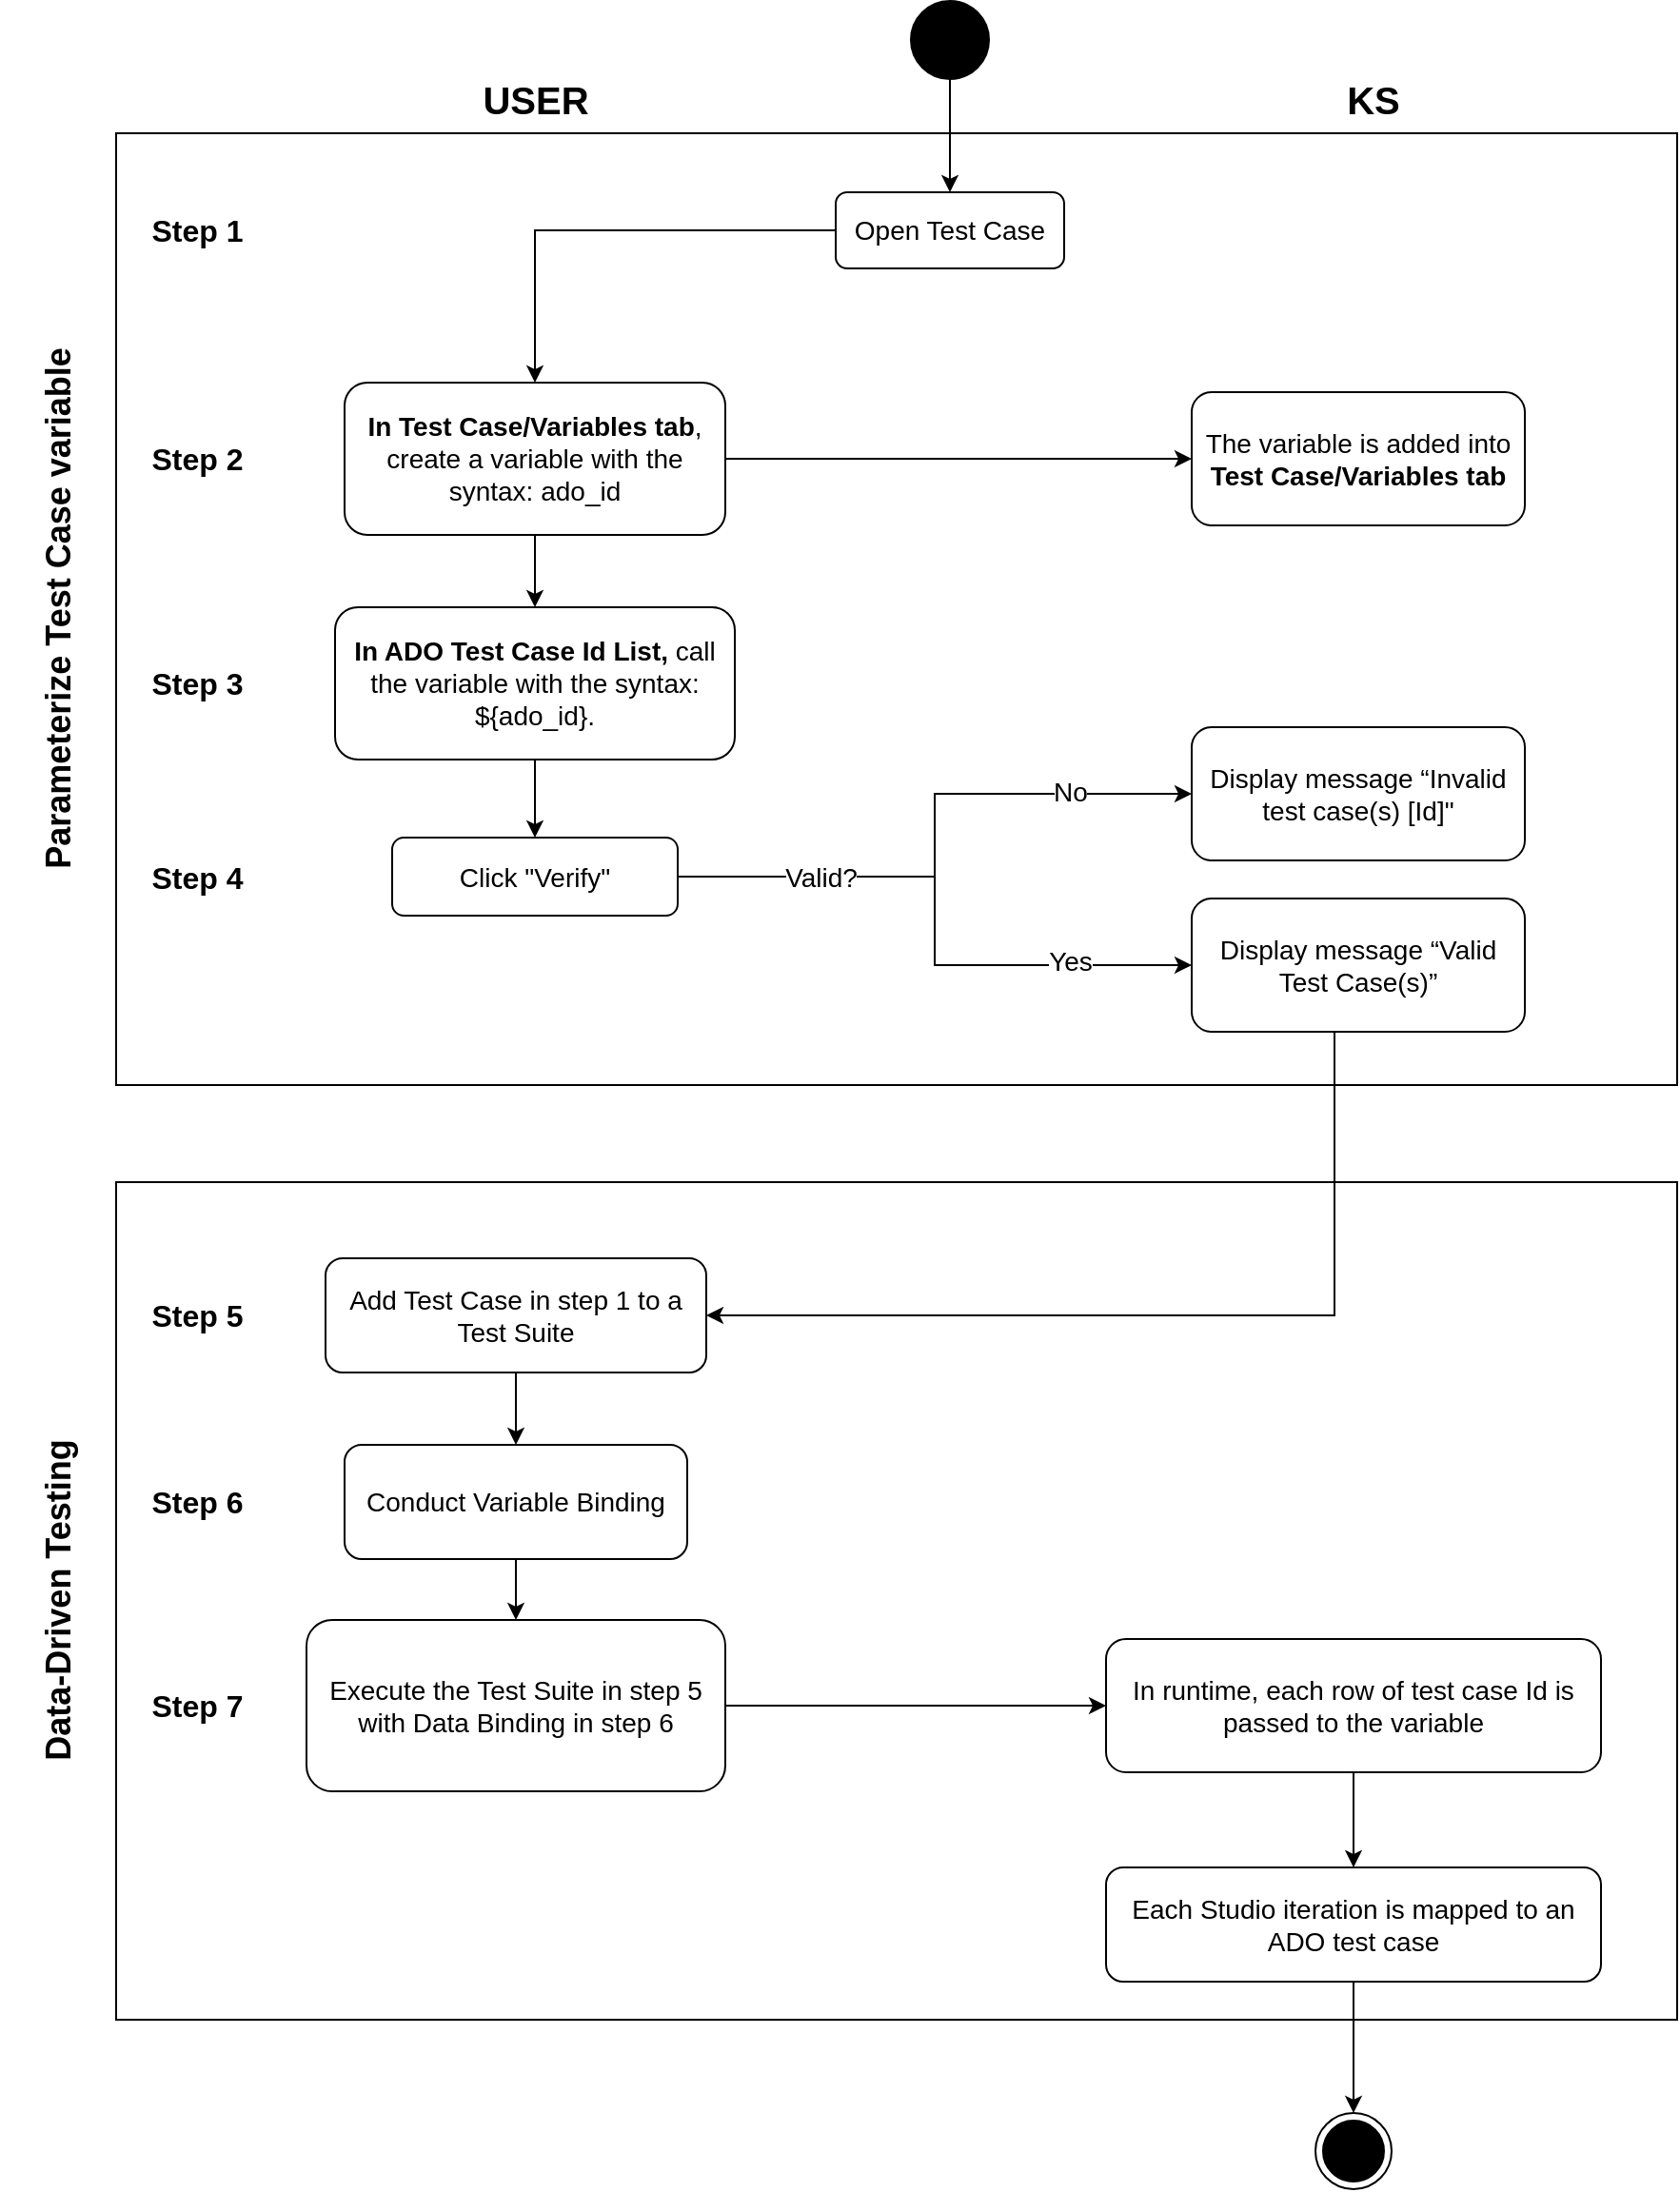 <mxfile version="14.7.8" type="github">
  <diagram id="C5RBs43oDa-KdzZeNtuy" name="Page-1">
    <mxGraphModel dx="3377" dy="984" grid="1" gridSize="20" guides="1" tooltips="1" connect="1" arrows="1" fold="1" page="1" pageScale="1" pageWidth="827" pageHeight="1169" math="0" shadow="0">
      <root>
        <mxCell id="WIyWlLk6GJQsqaUBKTNV-0" />
        <mxCell id="WIyWlLk6GJQsqaUBKTNV-1" parent="WIyWlLk6GJQsqaUBKTNV-0" />
        <mxCell id="72v926RGe4rhLoP8woLD-11" style="edgeStyle=orthogonalEdgeStyle;rounded=0;orthogonalLoop=1;jettySize=auto;html=1;entryX=0.5;entryY=0;entryDx=0;entryDy=0;labelBorderColor=none;fontSize=14;" edge="1" parent="WIyWlLk6GJQsqaUBKTNV-1" source="WIyWlLk6GJQsqaUBKTNV-3" target="72v926RGe4rhLoP8woLD-0">
          <mxGeometry relative="1" as="geometry" />
        </mxCell>
        <mxCell id="WIyWlLk6GJQsqaUBKTNV-3" value="Open Test Case" style="rounded=1;whiteSpace=wrap;html=1;fontSize=14;glass=0;strokeWidth=1;shadow=0;labelBorderColor=none;" parent="WIyWlLk6GJQsqaUBKTNV-1" vertex="1">
          <mxGeometry x="378" y="120" width="120" height="40" as="geometry" />
        </mxCell>
        <mxCell id="72v926RGe4rhLoP8woLD-3" value="" style="edgeStyle=orthogonalEdgeStyle;rounded=0;orthogonalLoop=1;jettySize=auto;html=1;labelBorderColor=none;fontSize=14;" edge="1" parent="WIyWlLk6GJQsqaUBKTNV-1" source="72v926RGe4rhLoP8woLD-0" target="72v926RGe4rhLoP8woLD-2">
          <mxGeometry relative="1" as="geometry" />
        </mxCell>
        <mxCell id="72v926RGe4rhLoP8woLD-17" value="" style="edgeStyle=orthogonalEdgeStyle;rounded=0;orthogonalLoop=1;jettySize=auto;html=1;labelBorderColor=none;fontSize=14;" edge="1" parent="WIyWlLk6GJQsqaUBKTNV-1" source="72v926RGe4rhLoP8woLD-0" target="72v926RGe4rhLoP8woLD-13">
          <mxGeometry relative="1" as="geometry" />
        </mxCell>
        <mxCell id="72v926RGe4rhLoP8woLD-0" value="&lt;strong style=&quot;font-size: 14px;&quot;&gt;In Test Case/Variables tab&lt;/strong&gt;, create a variable with the syntax:&amp;nbsp;&lt;span class=&quot;code&quot; spellcheck=&quot;false&quot; style=&quot;font-size: 14px;&quot;&gt;ado_id&lt;/span&gt;" style="rounded=1;whiteSpace=wrap;html=1;fontSize=14;glass=0;strokeWidth=1;shadow=0;labelBorderColor=none;" vertex="1" parent="WIyWlLk6GJQsqaUBKTNV-1">
          <mxGeometry x="120" y="220" width="200" height="80" as="geometry" />
        </mxCell>
        <mxCell id="72v926RGe4rhLoP8woLD-6" value="" style="edgeStyle=orthogonalEdgeStyle;rounded=0;orthogonalLoop=1;jettySize=auto;html=1;labelBorderColor=none;fontSize=14;" edge="1" parent="WIyWlLk6GJQsqaUBKTNV-1" source="72v926RGe4rhLoP8woLD-2" target="72v926RGe4rhLoP8woLD-5">
          <mxGeometry relative="1" as="geometry" />
        </mxCell>
        <mxCell id="72v926RGe4rhLoP8woLD-2" value="&lt;p style=&quot;font-size: 14px&quot;&gt;&lt;strong style=&quot;font-size: 14px&quot;&gt;In ADO Test Case Id List, &lt;/strong&gt;call the variable with the syntax: &lt;span class=&quot;code&quot; spellcheck=&quot;false&quot; style=&quot;font-size: 14px&quot;&gt;${ado_id}.&lt;/span&gt;&lt;/p&gt;" style="rounded=1;whiteSpace=wrap;html=1;fontSize=14;glass=0;strokeWidth=1;shadow=0;labelBorderColor=none;" vertex="1" parent="WIyWlLk6GJQsqaUBKTNV-1">
          <mxGeometry x="115" y="338" width="210" height="80" as="geometry" />
        </mxCell>
        <mxCell id="72v926RGe4rhLoP8woLD-48" style="edgeStyle=orthogonalEdgeStyle;rounded=0;orthogonalLoop=1;jettySize=auto;html=1;entryX=0;entryY=0.5;entryDx=0;entryDy=0;labelBorderColor=none;fontSize=14;" edge="1" parent="WIyWlLk6GJQsqaUBKTNV-1" source="72v926RGe4rhLoP8woLD-5" target="72v926RGe4rhLoP8woLD-15">
          <mxGeometry relative="1" as="geometry" />
        </mxCell>
        <mxCell id="72v926RGe4rhLoP8woLD-51" value="Yes" style="edgeLabel;html=1;align=center;verticalAlign=middle;resizable=0;points=[];labelBorderColor=none;fontSize=14;" vertex="1" connectable="0" parent="72v926RGe4rhLoP8woLD-48">
          <mxGeometry x="0.58" y="3" relative="1" as="geometry">
            <mxPoint x="2" y="1" as="offset" />
          </mxGeometry>
        </mxCell>
        <mxCell id="72v926RGe4rhLoP8woLD-49" style="edgeStyle=orthogonalEdgeStyle;rounded=0;orthogonalLoop=1;jettySize=auto;html=1;entryX=0;entryY=0.5;entryDx=0;entryDy=0;labelBorderColor=none;fontSize=14;" edge="1" parent="WIyWlLk6GJQsqaUBKTNV-1" source="72v926RGe4rhLoP8woLD-5" target="72v926RGe4rhLoP8woLD-31">
          <mxGeometry relative="1" as="geometry" />
        </mxCell>
        <mxCell id="72v926RGe4rhLoP8woLD-50" value="Valid?" style="edgeLabel;html=1;align=center;verticalAlign=middle;resizable=0;points=[];labelBorderColor=none;fontSize=14;" vertex="1" connectable="0" parent="72v926RGe4rhLoP8woLD-49">
          <mxGeometry x="-0.65" y="-1" relative="1" as="geometry">
            <mxPoint x="20" y="-1" as="offset" />
          </mxGeometry>
        </mxCell>
        <mxCell id="72v926RGe4rhLoP8woLD-52" value="No" style="edgeLabel;html=1;align=center;verticalAlign=middle;resizable=0;points=[];labelBorderColor=none;fontSize=14;" vertex="1" connectable="0" parent="72v926RGe4rhLoP8woLD-49">
          <mxGeometry x="0.652" y="-1" relative="1" as="geometry">
            <mxPoint x="-10" y="-2" as="offset" />
          </mxGeometry>
        </mxCell>
        <mxCell id="72v926RGe4rhLoP8woLD-5" value="&lt;span style=&quot;font-size: 14px;&quot;&gt;Click &quot;Verify&quot;&lt;/span&gt;" style="rounded=1;whiteSpace=wrap;html=1;fontSize=14;glass=0;strokeWidth=1;shadow=0;fontStyle=0;labelBorderColor=none;" vertex="1" parent="WIyWlLk6GJQsqaUBKTNV-1">
          <mxGeometry x="145" y="459" width="150" height="41" as="geometry" />
        </mxCell>
        <mxCell id="72v926RGe4rhLoP8woLD-8" style="edgeStyle=orthogonalEdgeStyle;rounded=0;orthogonalLoop=1;jettySize=auto;html=1;exitX=0.5;exitY=1;exitDx=0;exitDy=0;labelBorderColor=none;fontSize=14;" edge="1" parent="WIyWlLk6GJQsqaUBKTNV-1" source="72v926RGe4rhLoP8woLD-5" target="72v926RGe4rhLoP8woLD-5">
          <mxGeometry relative="1" as="geometry" />
        </mxCell>
        <mxCell id="72v926RGe4rhLoP8woLD-13" value="&lt;p style=&quot;font-size: 14px;&quot;&gt;The variable is added into &lt;strong style=&quot;font-size: 14px;&quot;&gt;Test Case/Variables tab&lt;/strong&gt;&lt;/p&gt;" style="rounded=1;whiteSpace=wrap;html=1;fontSize=14;glass=0;strokeWidth=1;shadow=0;labelBorderColor=none;" vertex="1" parent="WIyWlLk6GJQsqaUBKTNV-1">
          <mxGeometry x="565" y="225" width="175" height="70" as="geometry" />
        </mxCell>
        <mxCell id="72v926RGe4rhLoP8woLD-66" style="edgeStyle=orthogonalEdgeStyle;rounded=0;orthogonalLoop=1;jettySize=auto;html=1;entryX=1;entryY=0.5;entryDx=0;entryDy=0;exitX=0.5;exitY=1;exitDx=0;exitDy=0;fontSize=14;" edge="1" parent="WIyWlLk6GJQsqaUBKTNV-1" source="72v926RGe4rhLoP8woLD-15" target="72v926RGe4rhLoP8woLD-53">
          <mxGeometry relative="1" as="geometry">
            <mxPoint x="504.941" y="592" as="sourcePoint" />
            <Array as="points">
              <mxPoint x="640" y="710" />
            </Array>
          </mxGeometry>
        </mxCell>
        <mxCell id="72v926RGe4rhLoP8woLD-15" value="&lt;p style=&quot;font-size: 14px;&quot;&gt;Display message “Valid Test Case(s)”&lt;/p&gt;" style="rounded=1;whiteSpace=wrap;html=1;fontSize=14;glass=0;strokeWidth=1;shadow=0;labelBorderColor=none;" vertex="1" parent="WIyWlLk6GJQsqaUBKTNV-1">
          <mxGeometry x="565" y="491" width="175" height="70" as="geometry" />
        </mxCell>
        <mxCell id="72v926RGe4rhLoP8woLD-31" value="&lt;p style=&quot;font-size: 14px;&quot;&gt;Display message&amp;nbsp;&lt;span style=&quot;font-size: 14px;&quot;&gt;“Invalid test case(s) [Id]&quot;&lt;/span&gt;&lt;/p&gt;" style="rounded=1;whiteSpace=wrap;html=1;fontSize=14;glass=0;strokeWidth=1;shadow=0;labelBorderColor=none;" vertex="1" parent="WIyWlLk6GJQsqaUBKTNV-1">
          <mxGeometry x="565" y="401" width="175" height="70" as="geometry" />
        </mxCell>
        <mxCell id="72v926RGe4rhLoP8woLD-68" value="" style="edgeStyle=orthogonalEdgeStyle;rounded=0;orthogonalLoop=1;jettySize=auto;html=1;fontSize=14;" edge="1" parent="WIyWlLk6GJQsqaUBKTNV-1" source="72v926RGe4rhLoP8woLD-53" target="72v926RGe4rhLoP8woLD-67">
          <mxGeometry relative="1" as="geometry" />
        </mxCell>
        <mxCell id="72v926RGe4rhLoP8woLD-53" value="&lt;p style=&quot;font-size: 14px;&quot;&gt;Add Test Case in step 1 to a Test Suite&lt;/p&gt;" style="rounded=1;whiteSpace=wrap;html=1;fontSize=14;glass=0;strokeWidth=1;shadow=0;fontStyle=0" vertex="1" parent="WIyWlLk6GJQsqaUBKTNV-1">
          <mxGeometry x="110" y="680" width="200" height="60" as="geometry" />
        </mxCell>
        <mxCell id="72v926RGe4rhLoP8woLD-56" value="&lt;font style=&quot;font-size: 16px&quot;&gt;&amp;nbsp;Step 1&lt;/font&gt;" style="text;html=1;align=center;verticalAlign=middle;resizable=0;points=[];autosize=1;strokeColor=none;fontStyle=1;labelBorderColor=none;fontSize=14;" vertex="1" parent="WIyWlLk6GJQsqaUBKTNV-1">
          <mxGeometry y="130" width="80" height="20" as="geometry" />
        </mxCell>
        <mxCell id="72v926RGe4rhLoP8woLD-58" value="&lt;font style=&quot;font-size: 16px&quot;&gt;&amp;nbsp;Step 2&lt;/font&gt;" style="text;html=1;align=center;verticalAlign=middle;resizable=0;points=[];autosize=1;strokeColor=none;fontStyle=1;labelBorderColor=none;fontSize=14;" vertex="1" parent="WIyWlLk6GJQsqaUBKTNV-1">
          <mxGeometry y="250" width="80" height="20" as="geometry" />
        </mxCell>
        <mxCell id="72v926RGe4rhLoP8woLD-59" value="&lt;font style=&quot;font-size: 16px&quot;&gt;&amp;nbsp;Step 3&lt;/font&gt;" style="text;html=1;align=center;verticalAlign=middle;resizable=0;points=[];autosize=1;strokeColor=none;fontStyle=1;labelBorderColor=none;fontSize=14;" vertex="1" parent="WIyWlLk6GJQsqaUBKTNV-1">
          <mxGeometry y="368" width="80" height="20" as="geometry" />
        </mxCell>
        <mxCell id="72v926RGe4rhLoP8woLD-60" value="&lt;font style=&quot;font-size: 16px&quot;&gt;&amp;nbsp;Step 4&lt;/font&gt;" style="text;html=1;align=center;verticalAlign=middle;resizable=0;points=[];autosize=1;strokeColor=none;fontStyle=1;labelBorderColor=none;fontSize=14;" vertex="1" parent="WIyWlLk6GJQsqaUBKTNV-1">
          <mxGeometry y="469.5" width="80" height="20" as="geometry" />
        </mxCell>
        <mxCell id="72v926RGe4rhLoP8woLD-61" value="&lt;font style=&quot;font-size: 16px&quot;&gt;&amp;nbsp;Step 5&lt;/font&gt;" style="text;html=1;align=center;verticalAlign=middle;resizable=0;points=[];autosize=1;strokeColor=none;fontStyle=1;fontSize=14;strokeWidth=16;" vertex="1" parent="WIyWlLk6GJQsqaUBKTNV-1">
          <mxGeometry y="700" width="80" height="20" as="geometry" />
        </mxCell>
        <mxCell id="72v926RGe4rhLoP8woLD-70" value="" style="edgeStyle=orthogonalEdgeStyle;rounded=0;orthogonalLoop=1;jettySize=auto;html=1;fontSize=14;" edge="1" parent="WIyWlLk6GJQsqaUBKTNV-1" source="72v926RGe4rhLoP8woLD-67" target="72v926RGe4rhLoP8woLD-69">
          <mxGeometry relative="1" as="geometry" />
        </mxCell>
        <mxCell id="72v926RGe4rhLoP8woLD-67" value="&lt;meta charset=&quot;utf-8&quot; style=&quot;font-size: 14px;&quot;&gt;&lt;p style=&quot;font-size: 14px;&quot;&gt;Conduct Variable Binding&lt;/p&gt;" style="rounded=1;whiteSpace=wrap;html=1;fontSize=14;glass=0;strokeWidth=1;shadow=0;fontStyle=0" vertex="1" parent="WIyWlLk6GJQsqaUBKTNV-1">
          <mxGeometry x="120" y="778" width="180" height="60" as="geometry" />
        </mxCell>
        <mxCell id="72v926RGe4rhLoP8woLD-75" value="" style="edgeStyle=orthogonalEdgeStyle;rounded=0;orthogonalLoop=1;jettySize=auto;html=1;fontSize=14;" edge="1" parent="WIyWlLk6GJQsqaUBKTNV-1" source="72v926RGe4rhLoP8woLD-69" target="72v926RGe4rhLoP8woLD-74">
          <mxGeometry relative="1" as="geometry" />
        </mxCell>
        <mxCell id="72v926RGe4rhLoP8woLD-69" value="&lt;p style=&quot;font-size: 14px;&quot;&gt;Execute the Test Suite in step 5 with Data Binding in step 6&lt;/p&gt;" style="rounded=1;whiteSpace=wrap;html=1;fontSize=14;glass=0;strokeWidth=1;shadow=0;fontStyle=0" vertex="1" parent="WIyWlLk6GJQsqaUBKTNV-1">
          <mxGeometry x="100" y="870" width="220" height="90" as="geometry" />
        </mxCell>
        <mxCell id="72v926RGe4rhLoP8woLD-71" value="&lt;font style=&quot;font-size: 16px&quot;&gt;&amp;nbsp;Step 6&lt;/font&gt;" style="text;html=1;align=center;verticalAlign=middle;resizable=0;points=[];autosize=1;strokeColor=none;fontStyle=1;fontSize=14;strokeWidth=16;" vertex="1" parent="WIyWlLk6GJQsqaUBKTNV-1">
          <mxGeometry y="798" width="80" height="20" as="geometry" />
        </mxCell>
        <mxCell id="72v926RGe4rhLoP8woLD-72" value="&lt;font style=&quot;font-size: 16px&quot;&gt;&amp;nbsp;Step 7&lt;/font&gt;" style="text;html=1;align=center;verticalAlign=middle;resizable=0;points=[];autosize=1;strokeColor=none;fontStyle=1;fontSize=14;strokeWidth=16;" vertex="1" parent="WIyWlLk6GJQsqaUBKTNV-1">
          <mxGeometry y="905" width="80" height="20" as="geometry" />
        </mxCell>
        <mxCell id="72v926RGe4rhLoP8woLD-77" value="" style="edgeStyle=orthogonalEdgeStyle;rounded=0;orthogonalLoop=1;jettySize=auto;html=1;fontSize=14;" edge="1" parent="WIyWlLk6GJQsqaUBKTNV-1" source="72v926RGe4rhLoP8woLD-74" target="72v926RGe4rhLoP8woLD-76">
          <mxGeometry relative="1" as="geometry" />
        </mxCell>
        <mxCell id="72v926RGe4rhLoP8woLD-74" value="&lt;meta charset=&quot;utf-8&quot; style=&quot;font-size: 14px;&quot;&gt;&lt;p style=&quot;font-size: 14px;&quot;&gt;In runtime, each row of test case Id is passed to the variable&lt;/p&gt;" style="rounded=1;whiteSpace=wrap;html=1;fontSize=14;glass=0;strokeWidth=1;shadow=0;fontStyle=0" vertex="1" parent="WIyWlLk6GJQsqaUBKTNV-1">
          <mxGeometry x="520" y="880" width="260" height="70" as="geometry" />
        </mxCell>
        <mxCell id="72v926RGe4rhLoP8woLD-89" value="" style="edgeStyle=orthogonalEdgeStyle;rounded=0;orthogonalLoop=1;jettySize=auto;html=1;fontSize=14;" edge="1" parent="WIyWlLk6GJQsqaUBKTNV-1" source="72v926RGe4rhLoP8woLD-76" target="72v926RGe4rhLoP8woLD-88">
          <mxGeometry relative="1" as="geometry" />
        </mxCell>
        <mxCell id="72v926RGe4rhLoP8woLD-76" value="&lt;meta charset=&quot;utf-8&quot; style=&quot;font-size: 14px;&quot;&gt;&lt;p style=&quot;font-size: 14px;&quot;&gt;Each Studio iteration is mapped to an ADO test case&lt;/p&gt;" style="rounded=1;whiteSpace=wrap;html=1;fontSize=14;glass=0;strokeWidth=1;shadow=0;fontStyle=0" vertex="1" parent="WIyWlLk6GJQsqaUBKTNV-1">
          <mxGeometry x="520" y="1000" width="260" height="60" as="geometry" />
        </mxCell>
        <mxCell id="72v926RGe4rhLoP8woLD-87" style="edgeStyle=orthogonalEdgeStyle;rounded=0;orthogonalLoop=1;jettySize=auto;html=1;exitX=0.5;exitY=1;exitDx=0;exitDy=0;exitPerimeter=0;entryX=0.5;entryY=0;entryDx=0;entryDy=0;fontSize=14;" edge="1" parent="WIyWlLk6GJQsqaUBKTNV-1" source="72v926RGe4rhLoP8woLD-86" target="WIyWlLk6GJQsqaUBKTNV-3">
          <mxGeometry relative="1" as="geometry" />
        </mxCell>
        <mxCell id="72v926RGe4rhLoP8woLD-86" value="" style="strokeWidth=2;html=1;shape=mxgraph.flowchart.start_2;whiteSpace=wrap;fontSize=14;fillColor=#000000;" vertex="1" parent="WIyWlLk6GJQsqaUBKTNV-1">
          <mxGeometry x="418" y="20" width="40" height="40" as="geometry" />
        </mxCell>
        <mxCell id="72v926RGe4rhLoP8woLD-88" value="" style="ellipse;html=1;shape=endState;fontSize=14;fillColor=#000000;" vertex="1" parent="WIyWlLk6GJQsqaUBKTNV-1">
          <mxGeometry x="630" y="1129" width="40" height="40" as="geometry" />
        </mxCell>
        <mxCell id="72v926RGe4rhLoP8woLD-99" value="&lt;p&gt;&lt;font style=&quot;font-size: 18px&quot;&gt;Parameterize Test Case variable&lt;/font&gt;&lt;/p&gt;" style="text;html=1;align=center;verticalAlign=middle;resizable=0;points=[];autosize=1;strokeColor=none;rotation=270;fontStyle=1;fontSize=14;" vertex="1" parent="WIyWlLk6GJQsqaUBKTNV-1">
          <mxGeometry x="-180" y="309" width="300" height="60" as="geometry" />
        </mxCell>
        <mxCell id="72v926RGe4rhLoP8woLD-103" value="&lt;p&gt;&lt;font style=&quot;font-size: 18px&quot;&gt;Data-Driven Testing&lt;/font&gt;&lt;/p&gt;" style="text;html=1;align=center;verticalAlign=middle;resizable=0;points=[];autosize=1;strokeColor=none;fontStyle=1;strokeWidth=20;rotation=-90;fontSize=14;" vertex="1" parent="WIyWlLk6GJQsqaUBKTNV-1">
          <mxGeometry x="-130" y="830" width="200" height="60" as="geometry" />
        </mxCell>
        <mxCell id="72v926RGe4rhLoP8woLD-104" value="&lt;font style=&quot;font-size: 20px&quot;&gt;USER&lt;/font&gt;" style="text;html=1;align=center;verticalAlign=middle;resizable=0;points=[];autosize=1;strokeColor=none;fontStyle=1;strokeWidth=20;fontSize=14;" vertex="1" parent="WIyWlLk6GJQsqaUBKTNV-1">
          <mxGeometry x="180" y="61" width="80" height="20" as="geometry" />
        </mxCell>
        <mxCell id="72v926RGe4rhLoP8woLD-105" value="&lt;font style=&quot;font-size: 20px&quot;&gt;KS&lt;/font&gt;" style="text;html=1;align=center;verticalAlign=middle;resizable=0;points=[];autosize=1;strokeColor=none;fontStyle=1;strokeWidth=20;fontSize=14;" vertex="1" parent="WIyWlLk6GJQsqaUBKTNV-1">
          <mxGeometry x="630" y="61" width="60" height="20" as="geometry" />
        </mxCell>
        <mxCell id="72v926RGe4rhLoP8woLD-117" value="" style="shape=partialRectangle;whiteSpace=wrap;html=1;bottom=0;right=0;fillColor=none;rounded=0;sketch=0;" vertex="1" parent="WIyWlLk6GJQsqaUBKTNV-1">
          <mxGeometry y="89" width="820" height="500" as="geometry" />
        </mxCell>
        <mxCell id="72v926RGe4rhLoP8woLD-118" value="" style="shape=partialRectangle;whiteSpace=wrap;html=1;top=0;left=0;fillColor=none;rounded=0;sketch=0;" vertex="1" parent="WIyWlLk6GJQsqaUBKTNV-1">
          <mxGeometry y="89" width="820" height="500" as="geometry" />
        </mxCell>
        <mxCell id="72v926RGe4rhLoP8woLD-120" value="" style="shape=partialRectangle;whiteSpace=wrap;html=1;bottom=0;right=0;fillColor=none;rounded=0;sketch=0;" vertex="1" parent="WIyWlLk6GJQsqaUBKTNV-1">
          <mxGeometry y="640" width="820" height="440" as="geometry" />
        </mxCell>
        <mxCell id="72v926RGe4rhLoP8woLD-121" value="" style="shape=partialRectangle;whiteSpace=wrap;html=1;top=0;left=0;fillColor=none;rounded=0;sketch=0;" vertex="1" parent="WIyWlLk6GJQsqaUBKTNV-1">
          <mxGeometry y="640" width="820" height="440" as="geometry" />
        </mxCell>
      </root>
    </mxGraphModel>
  </diagram>
</mxfile>
